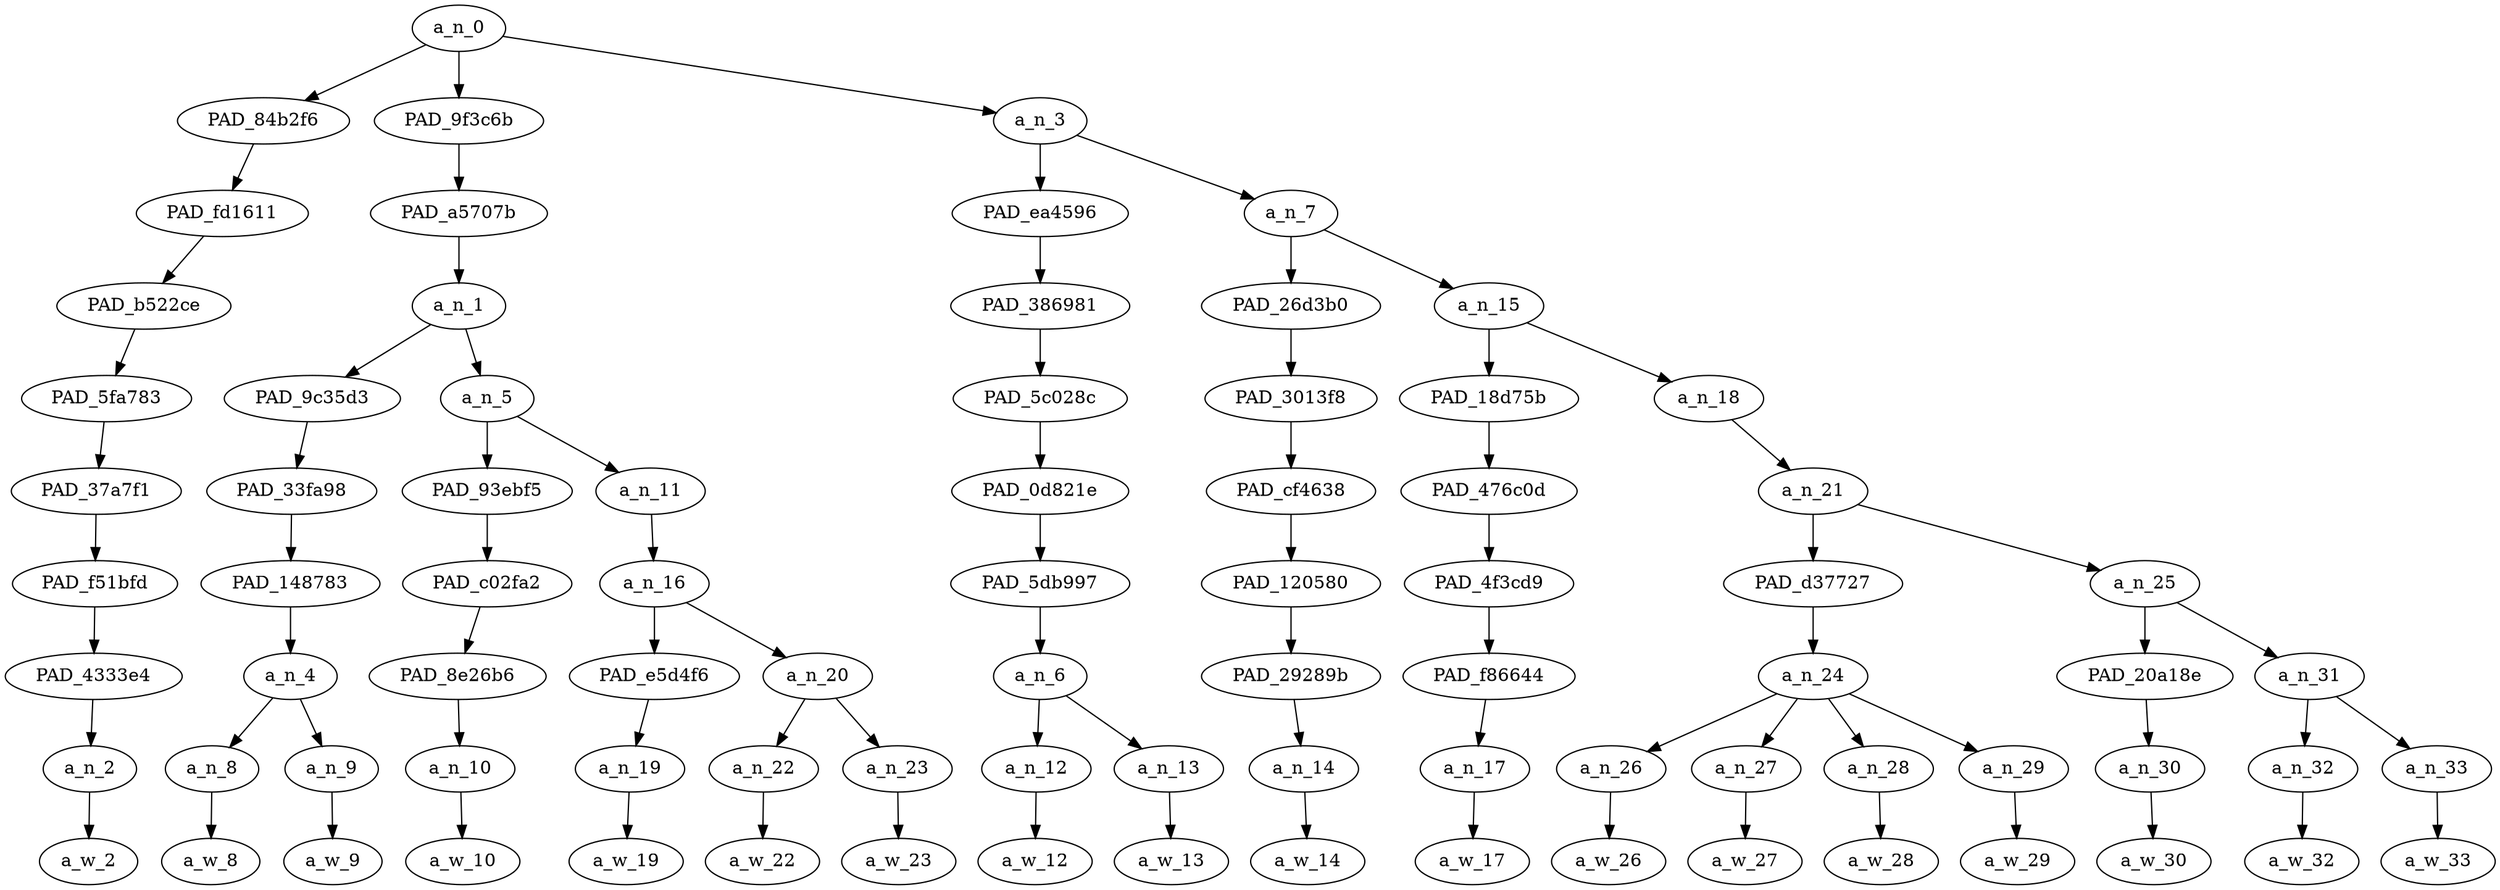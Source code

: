 strict digraph "" {
	a_n_0	[div_dir=1,
		index=0,
		level=9,
		pos="5.567708333333333,9!",
		text_span="[0, 1, 2, 3, 4, 5, 6, 7, 8, 9, 10, 11, 12, 13, 14, 15, 16, 17]",
		value=0.99999999];
	PAD_84b2f6	[div_dir=1,
		index=1,
		level=8,
		pos="6.0,8!",
		text_span="[6]",
		value=0.02193681];
	a_n_0 -> PAD_84b2f6;
	PAD_9f3c6b	[div_dir=1,
		index=0,
		level=8,
		pos="1.6875,8!",
		text_span="[0, 1, 2, 3, 4, 5]",
		value=0.32231260];
	a_n_0 -> PAD_9f3c6b;
	a_n_3	[div_dir=1,
		index=2,
		level=8,
		pos="9.015625,8!",
		text_span="[7, 8, 9, 10, 11, 12, 13, 14, 15, 16, 17]",
		value=0.65505212];
	a_n_0 -> a_n_3;
	PAD_fd1611	[div_dir=1,
		index=1,
		level=7,
		pos="6.0,7!",
		text_span="[6]",
		value=0.02193681];
	PAD_84b2f6 -> PAD_fd1611;
	PAD_b522ce	[div_dir=1,
		index=1,
		level=6,
		pos="6.0,6!",
		text_span="[6]",
		value=0.02193681];
	PAD_fd1611 -> PAD_b522ce;
	PAD_5fa783	[div_dir=1,
		index=2,
		level=5,
		pos="6.0,5!",
		text_span="[6]",
		value=0.02193681];
	PAD_b522ce -> PAD_5fa783;
	PAD_37a7f1	[div_dir=1,
		index=3,
		level=4,
		pos="6.0,4!",
		text_span="[6]",
		value=0.02193681];
	PAD_5fa783 -> PAD_37a7f1;
	PAD_f51bfd	[div_dir=1,
		index=3,
		level=3,
		pos="6.0,3!",
		text_span="[6]",
		value=0.02193681];
	PAD_37a7f1 -> PAD_f51bfd;
	PAD_4333e4	[div_dir=1,
		index=4,
		level=2,
		pos="6.0,2!",
		text_span="[6]",
		value=0.02193681];
	PAD_f51bfd -> PAD_4333e4;
	a_n_2	[div_dir=1,
		index=6,
		level=1,
		pos="6.0,1!",
		text_span="[6]",
		value=0.02193681];
	PAD_4333e4 -> a_n_2;
	a_w_2	[div_dir=0,
		index=6,
		level=0,
		pos="6,0!",
		text_span="[6]",
		value=and];
	a_n_2 -> a_w_2;
	PAD_a5707b	[div_dir=1,
		index=0,
		level=7,
		pos="1.6875,7!",
		text_span="[0, 1, 2, 3, 4, 5]",
		value=0.32231260];
	PAD_9f3c6b -> PAD_a5707b;
	a_n_1	[div_dir=1,
		index=0,
		level=6,
		pos="1.6875,6!",
		text_span="[0, 1, 2, 3, 4, 5]",
		value=0.32231260];
	PAD_a5707b -> a_n_1;
	PAD_9c35d3	[div_dir=1,
		index=0,
		level=5,
		pos="0.5,5!",
		text_span="[0, 1]",
		value=0.12955967];
	a_n_1 -> PAD_9c35d3;
	a_n_5	[div_dir=1,
		index=1,
		level=5,
		pos="2.875,5!",
		text_span="[2, 3, 4, 5]",
		value=0.19230856];
	a_n_1 -> a_n_5;
	PAD_33fa98	[div_dir=1,
		index=0,
		level=4,
		pos="0.5,4!",
		text_span="[0, 1]",
		value=0.12955967];
	PAD_9c35d3 -> PAD_33fa98;
	PAD_148783	[div_dir=1,
		index=0,
		level=3,
		pos="0.5,3!",
		text_span="[0, 1]",
		value=0.12955967];
	PAD_33fa98 -> PAD_148783;
	a_n_4	[div_dir=1,
		index=0,
		level=2,
		pos="0.5,2!",
		text_span="[0, 1]",
		value=0.12955967];
	PAD_148783 -> a_n_4;
	a_n_8	[div_dir=1,
		index=0,
		level=1,
		pos="0.0,1!",
		text_span="[0]",
		value=0.07288978];
	a_n_4 -> a_n_8;
	a_n_9	[div_dir=1,
		index=1,
		level=1,
		pos="1.0,1!",
		text_span="[1]",
		value=0.05590459];
	a_n_4 -> a_n_9;
	a_w_8	[div_dir=0,
		index=0,
		level=0,
		pos="0,0!",
		text_span="[0]",
		value=white];
	a_n_8 -> a_w_8;
	a_w_9	[div_dir=0,
		index=1,
		level=0,
		pos="1,0!",
		text_span="[1]",
		value=guy];
	a_n_9 -> a_w_9;
	PAD_93ebf5	[div_dir=-1,
		index=1,
		level=4,
		pos="2.0,4!",
		text_span="[2]",
		value=0.04497540];
	a_n_5 -> PAD_93ebf5;
	a_n_11	[div_dir=1,
		index=2,
		level=4,
		pos="3.75,4!",
		text_span="[3, 4, 5]",
		value=0.14728622];
	a_n_5 -> a_n_11;
	PAD_c02fa2	[div_dir=-1,
		index=1,
		level=3,
		pos="2.0,3!",
		text_span="[2]",
		value=0.04497540];
	PAD_93ebf5 -> PAD_c02fa2;
	PAD_8e26b6	[div_dir=-1,
		index=1,
		level=2,
		pos="2.0,2!",
		text_span="[2]",
		value=0.04497540];
	PAD_c02fa2 -> PAD_8e26b6;
	a_n_10	[div_dir=-1,
		index=2,
		level=1,
		pos="2.0,1!",
		text_span="[2]",
		value=0.04497540];
	PAD_8e26b6 -> a_n_10;
	a_w_10	[div_dir=0,
		index=2,
		level=0,
		pos="2,0!",
		text_span="[2]",
		value=puts];
	a_n_10 -> a_w_10;
	a_n_16	[div_dir=1,
		index=2,
		level=3,
		pos="3.75,3!",
		text_span="[3, 4, 5]",
		value=0.14718846];
	a_n_11 -> a_n_16;
	PAD_e5d4f6	[div_dir=1,
		index=2,
		level=2,
		pos="3.0,2!",
		text_span="[3]",
		value=0.08717899];
	a_n_16 -> PAD_e5d4f6;
	a_n_20	[div_dir=-1,
		index=3,
		level=2,
		pos="4.5,2!",
		text_span="[4, 5]",
		value=0.05991171];
	a_n_16 -> a_n_20;
	a_n_19	[div_dir=1,
		index=3,
		level=1,
		pos="3.0,1!",
		text_span="[3]",
		value=0.08717899];
	PAD_e5d4f6 -> a_n_19;
	a_w_19	[div_dir=0,
		index=3,
		level=0,
		pos="3,0!",
		text_span="[3]",
		value=ied];
	a_n_19 -> a_w_19;
	a_n_22	[div_dir=-1,
		index=4,
		level=1,
		pos="4.0,1!",
		text_span="[4]",
		value=0.02335866];
	a_n_20 -> a_n_22;
	a_n_23	[div_dir=-1,
		index=5,
		level=1,
		pos="5.0,1!",
		text_span="[5]",
		value=0.03652934];
	a_n_20 -> a_n_23;
	a_w_22	[div_dir=0,
		index=4,
		level=0,
		pos="4,0!",
		text_span="[4]",
		value=in];
	a_n_22 -> a_w_22;
	a_w_23	[div_dir=0,
		index=5,
		level=0,
		pos="5,0!",
		text_span="[5]",
		value=mall];
	a_n_23 -> a_w_23;
	PAD_ea4596	[div_dir=-1,
		index=2,
		level=7,
		pos="7.5,7!",
		text_span="[7, 8]",
		value=0.06127043];
	a_n_3 -> PAD_ea4596;
	a_n_7	[div_dir=1,
		index=3,
		level=7,
		pos="10.53125,7!",
		text_span="[9, 10, 11, 12, 13, 14, 15, 16, 17]",
		value=0.59322271];
	a_n_3 -> a_n_7;
	PAD_386981	[div_dir=-1,
		index=2,
		level=6,
		pos="7.5,6!",
		text_span="[7, 8]",
		value=0.06127043];
	PAD_ea4596 -> PAD_386981;
	PAD_5c028c	[div_dir=-1,
		index=3,
		level=5,
		pos="7.5,5!",
		text_span="[7, 8]",
		value=0.06127043];
	PAD_386981 -> PAD_5c028c;
	PAD_0d821e	[div_dir=-1,
		index=4,
		level=4,
		pos="7.5,4!",
		text_span="[7, 8]",
		value=0.06127043];
	PAD_5c028c -> PAD_0d821e;
	PAD_5db997	[div_dir=-1,
		index=4,
		level=3,
		pos="7.5,3!",
		text_span="[7, 8]",
		value=0.06127043];
	PAD_0d821e -> PAD_5db997;
	a_n_6	[div_dir=-1,
		index=5,
		level=2,
		pos="7.5,2!",
		text_span="[7, 8]",
		value=0.06127043];
	PAD_5db997 -> a_n_6;
	a_n_12	[div_dir=1,
		index=7,
		level=1,
		pos="7.0,1!",
		text_span="[7]",
		value=0.02325562];
	a_n_6 -> a_n_12;
	a_n_13	[div_dir=-1,
		index=8,
		level=1,
		pos="8.0,1!",
		text_span="[8]",
		value=0.03791812];
	a_n_6 -> a_n_13;
	a_w_12	[div_dir=0,
		index=7,
		level=0,
		pos="7,0!",
		text_span="[7]",
		value=the];
	a_n_12 -> a_w_12;
	a_w_13	[div_dir=0,
		index=8,
		level=0,
		pos="8,0!",
		text_span="[8]",
		value=response];
	a_n_13 -> a_w_13;
	PAD_26d3b0	[div_dir=-1,
		index=3,
		level=6,
		pos="9.0,6!",
		text_span="[9]",
		value=0.02682793];
	a_n_7 -> PAD_26d3b0;
	a_n_15	[div_dir=1,
		index=4,
		level=6,
		pos="12.0625,6!",
		text_span="[10, 11, 12, 13, 14, 15, 16, 17]",
		value=0.56576562];
	a_n_7 -> a_n_15;
	PAD_3013f8	[div_dir=-1,
		index=4,
		level=5,
		pos="9.0,5!",
		text_span="[9]",
		value=0.02682793];
	PAD_26d3b0 -> PAD_3013f8;
	PAD_cf4638	[div_dir=-1,
		index=5,
		level=4,
		pos="9.0,4!",
		text_span="[9]",
		value=0.02682793];
	PAD_3013f8 -> PAD_cf4638;
	PAD_120580	[div_dir=-1,
		index=5,
		level=3,
		pos="9.0,3!",
		text_span="[9]",
		value=0.02682793];
	PAD_cf4638 -> PAD_120580;
	PAD_29289b	[div_dir=-1,
		index=6,
		level=2,
		pos="9.0,2!",
		text_span="[9]",
		value=0.02682793];
	PAD_120580 -> PAD_29289b;
	a_n_14	[div_dir=-1,
		index=9,
		level=1,
		pos="9.0,1!",
		text_span="[9]",
		value=0.02682793];
	PAD_29289b -> a_n_14;
	a_w_14	[div_dir=0,
		index=9,
		level=0,
		pos="9,0!",
		text_span="[9]",
		value=is];
	a_n_14 -> a_w_14;
	PAD_18d75b	[div_dir=1,
		index=5,
		level=5,
		pos="10.0,5!",
		text_span="[10]",
		value=0.04738551];
	a_n_15 -> PAD_18d75b;
	a_n_18	[div_dir=1,
		index=6,
		level=5,
		pos="14.125,5!",
		text_span="[11, 12, 13, 14, 15, 16, 17]",
		value=0.51769144];
	a_n_15 -> a_n_18;
	PAD_476c0d	[div_dir=1,
		index=6,
		level=4,
		pos="10.0,4!",
		text_span="[10]",
		value=0.04738551];
	PAD_18d75b -> PAD_476c0d;
	PAD_4f3cd9	[div_dir=1,
		index=6,
		level=3,
		pos="10.0,3!",
		text_span="[10]",
		value=0.04738551];
	PAD_476c0d -> PAD_4f3cd9;
	PAD_f86644	[div_dir=1,
		index=7,
		level=2,
		pos="10.0,2!",
		text_span="[10]",
		value=0.04738551];
	PAD_4f3cd9 -> PAD_f86644;
	a_n_17	[div_dir=1,
		index=10,
		level=1,
		pos="10.0,1!",
		text_span="[10]",
		value=0.04738551];
	PAD_f86644 -> a_n_17;
	a_w_17	[div_dir=0,
		index=10,
		level=0,
		pos="10,0!",
		text_span="[10]",
		value=fuck];
	a_n_17 -> a_w_17;
	a_n_21	[div_dir=1,
		index=7,
		level=4,
		pos="14.125,4!",
		text_span="[11, 12, 13, 14, 15, 16, 17]",
		value=0.51706766];
	a_n_18 -> a_n_21;
	PAD_d37727	[div_dir=1,
		index=7,
		level=3,
		pos="12.5,3!",
		text_span="[11, 12, 13, 14]",
		value=0.37355714];
	a_n_21 -> PAD_d37727;
	a_n_25	[div_dir=-1,
		index=8,
		level=3,
		pos="15.75,3!",
		text_span="[15, 16, 17]",
		value=0.14288674];
	a_n_21 -> a_n_25;
	a_n_24	[div_dir=1,
		index=8,
		level=2,
		pos="12.5,2!",
		text_span="[11, 12, 13, 14]",
		value=0.37355714];
	PAD_d37727 -> a_n_24;
	a_n_26	[div_dir=1,
		index=11,
		level=1,
		pos="11.0,1!",
		text_span="[11]",
		value=0.03341856];
	a_n_24 -> a_n_26;
	a_n_27	[div_dir=1,
		index=12,
		level=1,
		pos="12.0,1!",
		text_span="[12]",
		value=0.18915944];
	a_n_24 -> a_n_27;
	a_n_28	[div_dir=1,
		index=13,
		level=1,
		pos="13.0,1!",
		text_span="[13]",
		value=0.02710544];
	a_n_24 -> a_n_28;
	a_n_29	[div_dir=1,
		index=14,
		level=1,
		pos="14.0,1!",
		text_span="[14]",
		value=0.12302792];
	a_n_24 -> a_n_29;
	a_w_26	[div_dir=0,
		index=11,
		level=0,
		pos="11,0!",
		text_span="[11]",
		value=all];
	a_n_26 -> a_w_26;
	a_w_27	[div_dir=0,
		index=12,
		level=0,
		pos="12,0!",
		text_span="[12]",
		value=muzzies];
	a_n_27 -> a_w_27;
	a_w_28	[div_dir=0,
		index=13,
		level=0,
		pos="13,0!",
		text_span="[13]",
		value=and1];
	a_n_28 -> a_w_28;
	a_w_29	[div_dir=0,
		index=14,
		level=0,
		pos="14,0!",
		text_span="[14]",
		value=spics];
	a_n_29 -> a_w_29;
	PAD_20a18e	[div_dir=1,
		index=9,
		level=2,
		pos="15.0,2!",
		text_span="[15]",
		value=0.03387580];
	a_n_25 -> PAD_20a18e;
	a_n_31	[div_dir=-1,
		index=10,
		level=2,
		pos="16.5,2!",
		text_span="[16, 17]",
		value=0.10897951];
	a_n_25 -> a_n_31;
	a_n_30	[div_dir=1,
		index=15,
		level=1,
		pos="15.0,1!",
		text_span="[15]",
		value=0.03387580];
	PAD_20a18e -> a_n_30;
	a_w_30	[div_dir=0,
		index=15,
		level=0,
		pos="15,0!",
		text_span="[15]",
		value=stay];
	a_n_30 -> a_w_30;
	a_n_32	[div_dir=-1,
		index=16,
		level=1,
		pos="16.0,1!",
		text_span="[16]",
		value=0.05955236];
	a_n_31 -> a_n_32;
	a_n_33	[div_dir=1,
		index=17,
		level=1,
		pos="17.0,1!",
		text_span="[17]",
		value=0.04932025];
	a_n_31 -> a_n_33;
	a_w_32	[div_dir=0,
		index=16,
		level=0,
		pos="16,0!",
		text_span="[16]",
		value=classy];
	a_n_32 -> a_w_32;
	a_w_33	[div_dir=0,
		index=17,
		level=0,
		pos="17,0!",
		text_span="[17]",
		value=gab];
	a_n_33 -> a_w_33;
}
